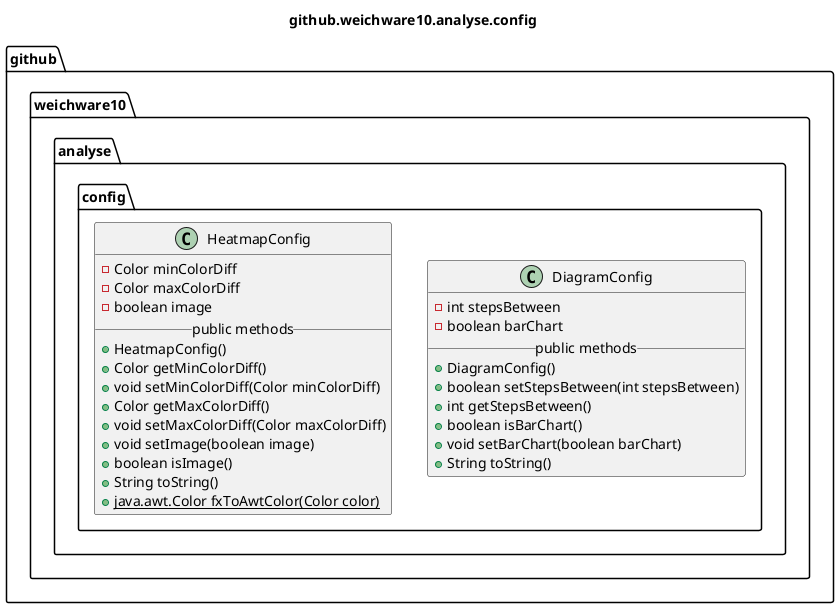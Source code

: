 @startuml github.weichware10.analyse.config
title github.weichware10.analyse.config

package github.weichware10.analyse.config {

    class github.weichware10.analyse.config.DiagramConfig {
        - int stepsBetween
        - boolean barChart
        __public methods__
        +  DiagramConfig()
        + boolean setStepsBetween(int stepsBetween)
        + int getStepsBetween()
        + boolean isBarChart()
        + void setBarChart(boolean barChart)
        + String toString()
    }

    class github.weichware10.analyse.config.HeatmapConfig {
        - Color minColorDiff
        - Color maxColorDiff
        - boolean image
        __public methods__
        +  HeatmapConfig()
        + Color getMinColorDiff()
        + void setMinColorDiff(Color minColorDiff)
        + Color getMaxColorDiff()
        + void setMaxColorDiff(Color maxColorDiff)
        + void setImage(boolean image)
        + boolean isImage()
        + String toString()
        {static}+ java.awt.Color fxToAwtColor(Color color)
    }

}
@enduml